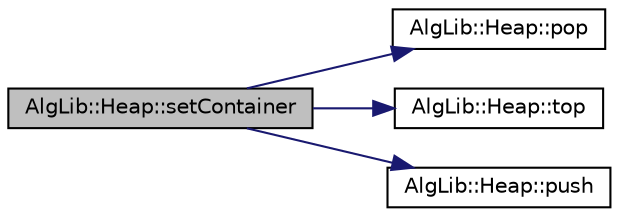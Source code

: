 digraph "AlgLib::Heap::setContainer"
{
  edge [fontname="Helvetica",fontsize="10",labelfontname="Helvetica",labelfontsize="10"];
  node [fontname="Helvetica",fontsize="10",shape=record];
  rankdir="LR";
  Node1 [label="AlgLib::Heap::setContainer",height=0.2,width=0.4,color="black", fillcolor="grey75", style="filled", fontcolor="black"];
  Node1 -> Node2 [color="midnightblue",fontsize="10",style="solid",fontname="Helvetica"];
  Node2 [label="AlgLib::Heap::pop",height=0.2,width=0.4,color="black", fillcolor="white", style="filled",URL="$class_alg_lib_1_1_heap.html#a827f1aa55e4d2b366e3c2e1753b2bb38"];
  Node1 -> Node3 [color="midnightblue",fontsize="10",style="solid",fontname="Helvetica"];
  Node3 [label="AlgLib::Heap::top",height=0.2,width=0.4,color="black", fillcolor="white", style="filled",URL="$class_alg_lib_1_1_heap.html#a4f1ab496a7f4a4cc4d5c917fe10514ff"];
  Node1 -> Node4 [color="midnightblue",fontsize="10",style="solid",fontname="Helvetica"];
  Node4 [label="AlgLib::Heap::push",height=0.2,width=0.4,color="black", fillcolor="white", style="filled",URL="$class_alg_lib_1_1_heap.html#a37d97dc0bc90f4b1dedfaa3378133f89",tooltip="(one liner) "];
}
